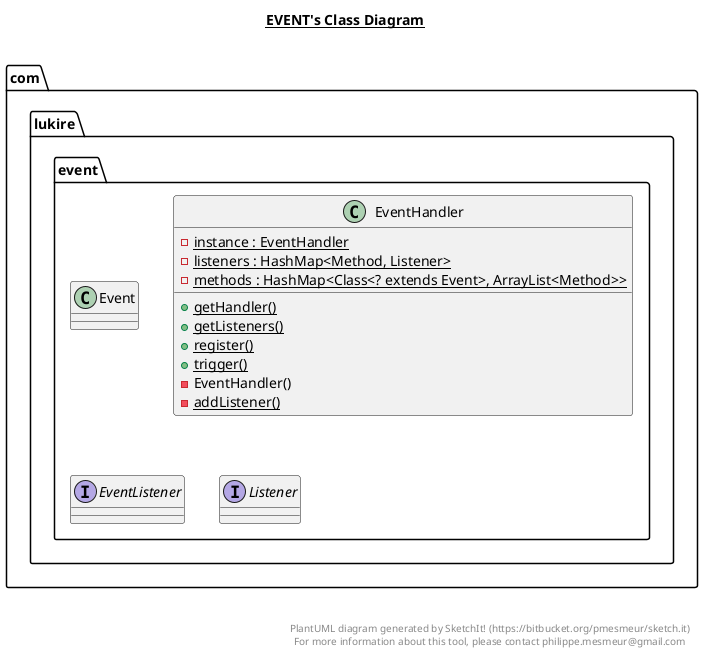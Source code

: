 @startuml

title __EVENT's Class Diagram__\n

  namespace com.lukire.event {
    class com.lukire.event.Event {
    }
  }
  

  namespace com.lukire.event {
    class com.lukire.event.EventHandler {
        {static} - instance : EventHandler
        {static} - listeners : HashMap<Method, Listener>
        {static} - methods : HashMap<Class<? extends Event>, ArrayList<Method>>
        {static} + getHandler()
        {static} + getListeners()
        {static} + register()
        {static} + trigger()
        - EventHandler()
        {static} - addListener()
    }
  }
  

  namespace com.lukire.event {
    interface com.lukire.event.EventListener {
    }
  }
  

  namespace com.lukire.event {
    interface com.lukire.event.Listener {
    }
  }
  



right footer


PlantUML diagram generated by SketchIt! (https://bitbucket.org/pmesmeur/sketch.it)
For more information about this tool, please contact philippe.mesmeur@gmail.com
endfooter

@enduml
